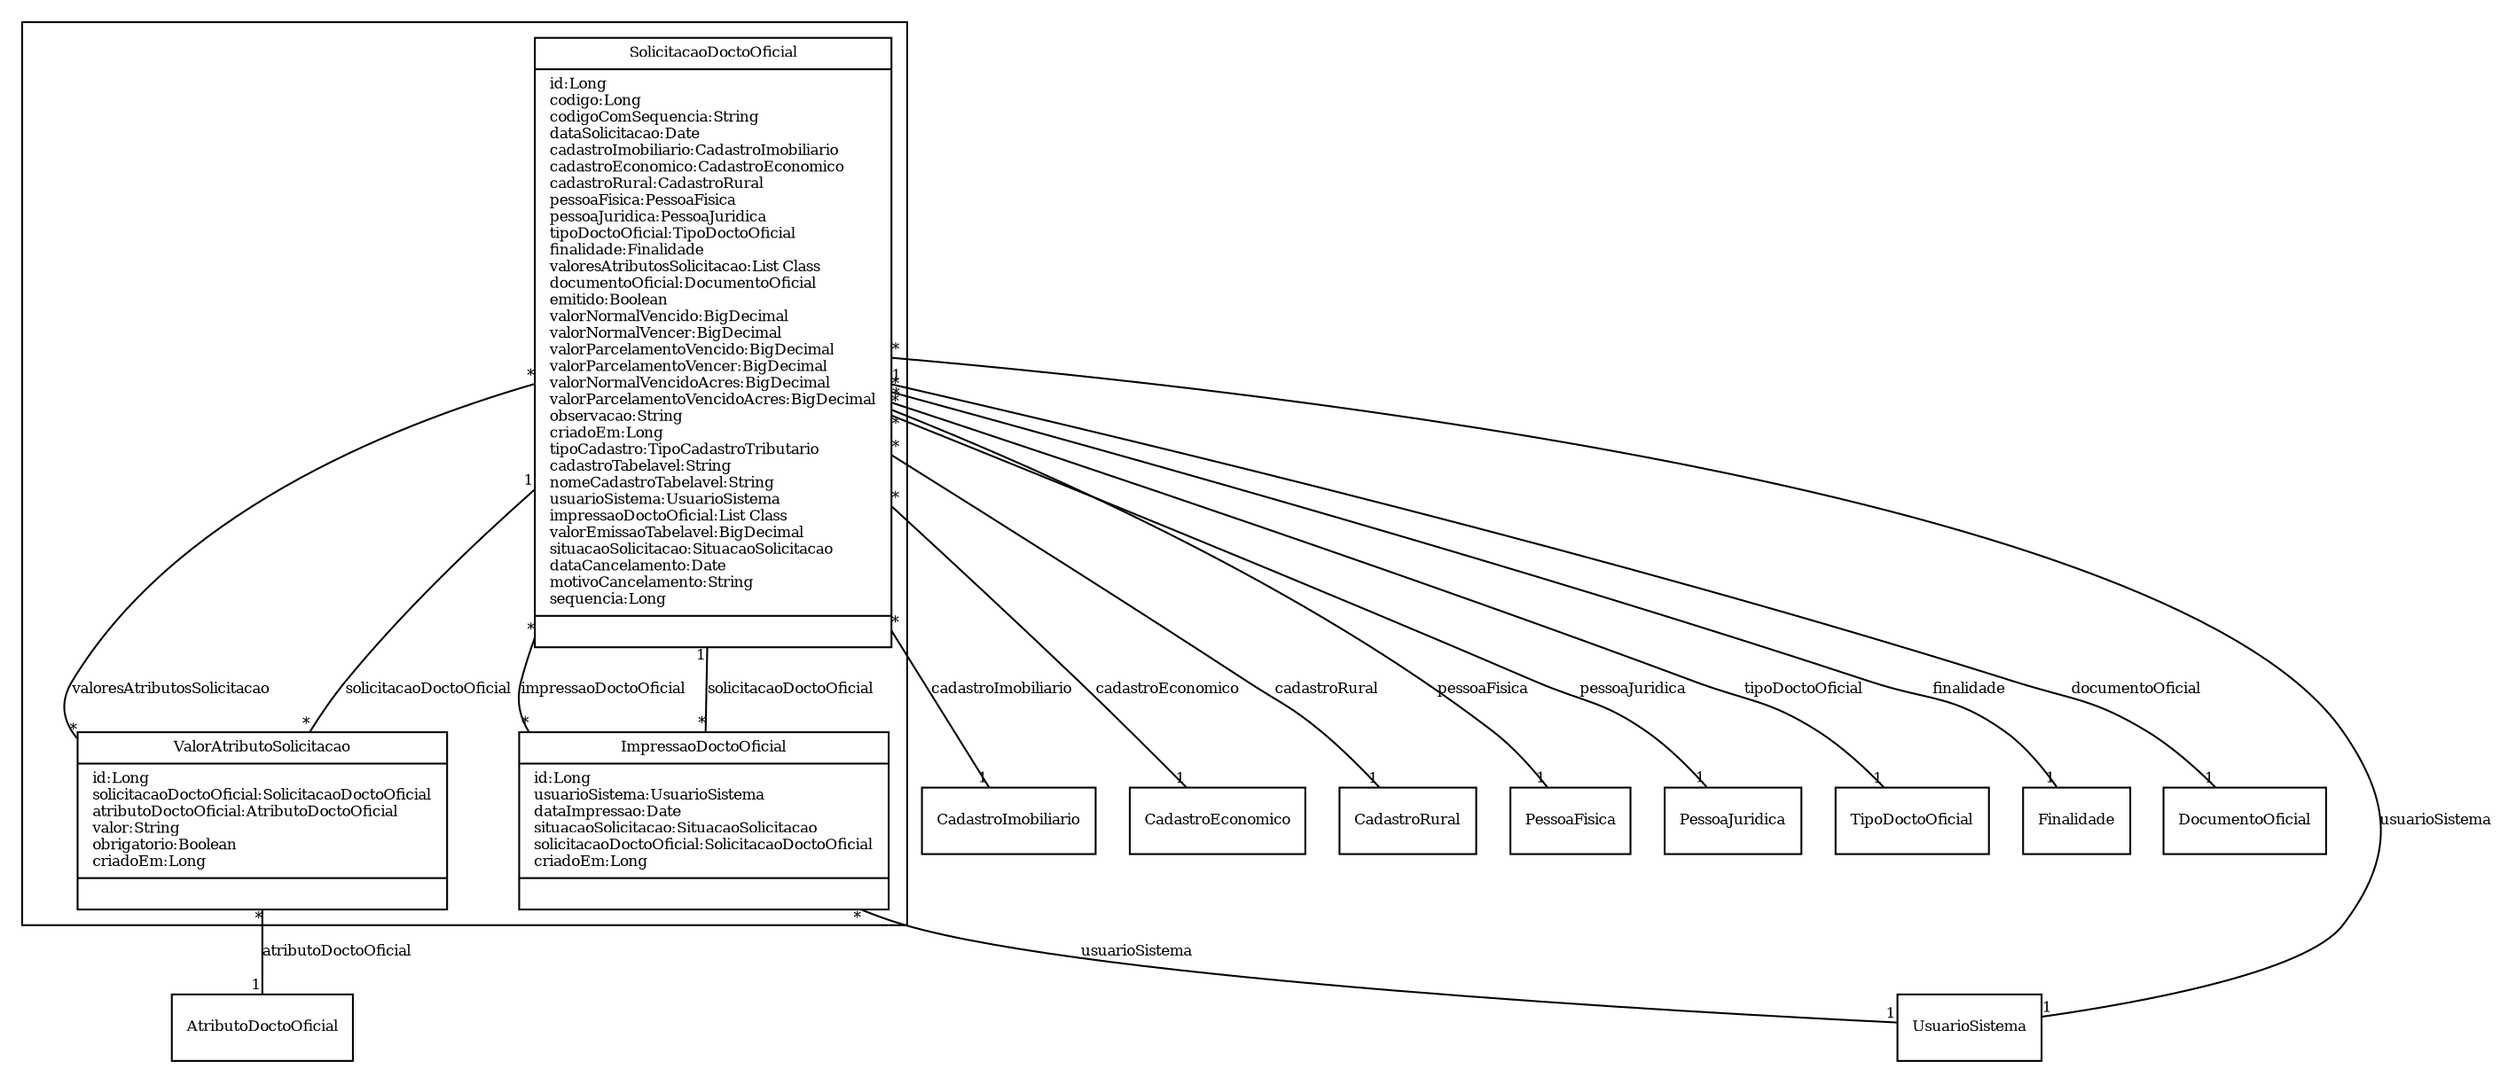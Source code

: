 digraph G{
fontname = "Times-Roman"
fontsize = 8

node [
        fontname = "Times-Roman"
        fontsize = 8
        shape = "record"
]

edge [
        fontname = "Times-Roman"
        fontsize = 8
]

subgraph clusterCANCELAMENTO_DE_SOLICITACAO_E_EMISSAO_DE_CERTIDAO_E_DOCUMENTO_OFICIAL
{
SolicitacaoDoctoOficial [label = "{SolicitacaoDoctoOficial|id:Long\lcodigo:Long\lcodigoComSequencia:String\ldataSolicitacao:Date\lcadastroImobiliario:CadastroImobiliario\lcadastroEconomico:CadastroEconomico\lcadastroRural:CadastroRural\lpessoaFisica:PessoaFisica\lpessoaJuridica:PessoaJuridica\ltipoDoctoOficial:TipoDoctoOficial\lfinalidade:Finalidade\lvaloresAtributosSolicitacao:List Class\ldocumentoOficial:DocumentoOficial\lemitido:Boolean\lvalorNormalVencido:BigDecimal\lvalorNormalVencer:BigDecimal\lvalorParcelamentoVencido:BigDecimal\lvalorParcelamentoVencer:BigDecimal\lvalorNormalVencidoAcres:BigDecimal\lvalorParcelamentoVencidoAcres:BigDecimal\lobservacao:String\lcriadoEm:Long\ltipoCadastro:TipoCadastroTributario\lcadastroTabelavel:String\lnomeCadastroTabelavel:String\lusuarioSistema:UsuarioSistema\limpressaoDoctoOficial:List Class\lvalorEmissaoTabelavel:BigDecimal\lsituacaoSolicitacao:SituacaoSolicitacao\ldataCancelamento:Date\lmotivoCancelamento:String\lsequencia:Long\l|\l}"]
ValorAtributoSolicitacao [label = "{ValorAtributoSolicitacao|id:Long\lsolicitacaoDoctoOficial:SolicitacaoDoctoOficial\latributoDoctoOficial:AtributoDoctoOficial\lvalor:String\lobrigatorio:Boolean\lcriadoEm:Long\l|\l}"]
ImpressaoDoctoOficial [label = "{ImpressaoDoctoOficial|id:Long\lusuarioSistema:UsuarioSistema\ldataImpressao:Date\lsituacaoSolicitacao:SituacaoSolicitacao\lsolicitacaoDoctoOficial:SolicitacaoDoctoOficial\lcriadoEm:Long\l|\l}"]
}
edge [arrowhead = "none" headlabel = "1" taillabel = "*"] SolicitacaoDoctoOficial -> CadastroImobiliario [label = "cadastroImobiliario"]
edge [arrowhead = "none" headlabel = "1" taillabel = "*"] SolicitacaoDoctoOficial -> CadastroEconomico [label = "cadastroEconomico"]
edge [arrowhead = "none" headlabel = "1" taillabel = "*"] SolicitacaoDoctoOficial -> CadastroRural [label = "cadastroRural"]
edge [arrowhead = "none" headlabel = "1" taillabel = "*"] SolicitacaoDoctoOficial -> PessoaFisica [label = "pessoaFisica"]
edge [arrowhead = "none" headlabel = "1" taillabel = "*"] SolicitacaoDoctoOficial -> PessoaJuridica [label = "pessoaJuridica"]
edge [arrowhead = "none" headlabel = "1" taillabel = "*"] SolicitacaoDoctoOficial -> TipoDoctoOficial [label = "tipoDoctoOficial"]
edge [arrowhead = "none" headlabel = "1" taillabel = "*"] SolicitacaoDoctoOficial -> Finalidade [label = "finalidade"]
edge [arrowhead = "none" headlabel = "*" taillabel = "*"] SolicitacaoDoctoOficial -> ValorAtributoSolicitacao [label = "valoresAtributosSolicitacao"]
edge [arrowhead = "none" headlabel = "1" taillabel = "1"] SolicitacaoDoctoOficial -> DocumentoOficial [label = "documentoOficial"]
edge [arrowhead = "none" headlabel = "1" taillabel = "*"] SolicitacaoDoctoOficial -> UsuarioSistema [label = "usuarioSistema"]
edge [arrowhead = "none" headlabel = "*" taillabel = "*"] SolicitacaoDoctoOficial -> ImpressaoDoctoOficial [label = "impressaoDoctoOficial"]
edge [arrowhead = "none" headlabel = "1" taillabel = "*"] ValorAtributoSolicitacao -> SolicitacaoDoctoOficial [label = "solicitacaoDoctoOficial"]
edge [arrowhead = "none" headlabel = "1" taillabel = "*"] ValorAtributoSolicitacao -> AtributoDoctoOficial [label = "atributoDoctoOficial"]
edge [arrowhead = "none" headlabel = "1" taillabel = "*"] ImpressaoDoctoOficial -> UsuarioSistema [label = "usuarioSistema"]
edge [arrowhead = "none" headlabel = "1" taillabel = "*"] ImpressaoDoctoOficial -> SolicitacaoDoctoOficial [label = "solicitacaoDoctoOficial"]
}
